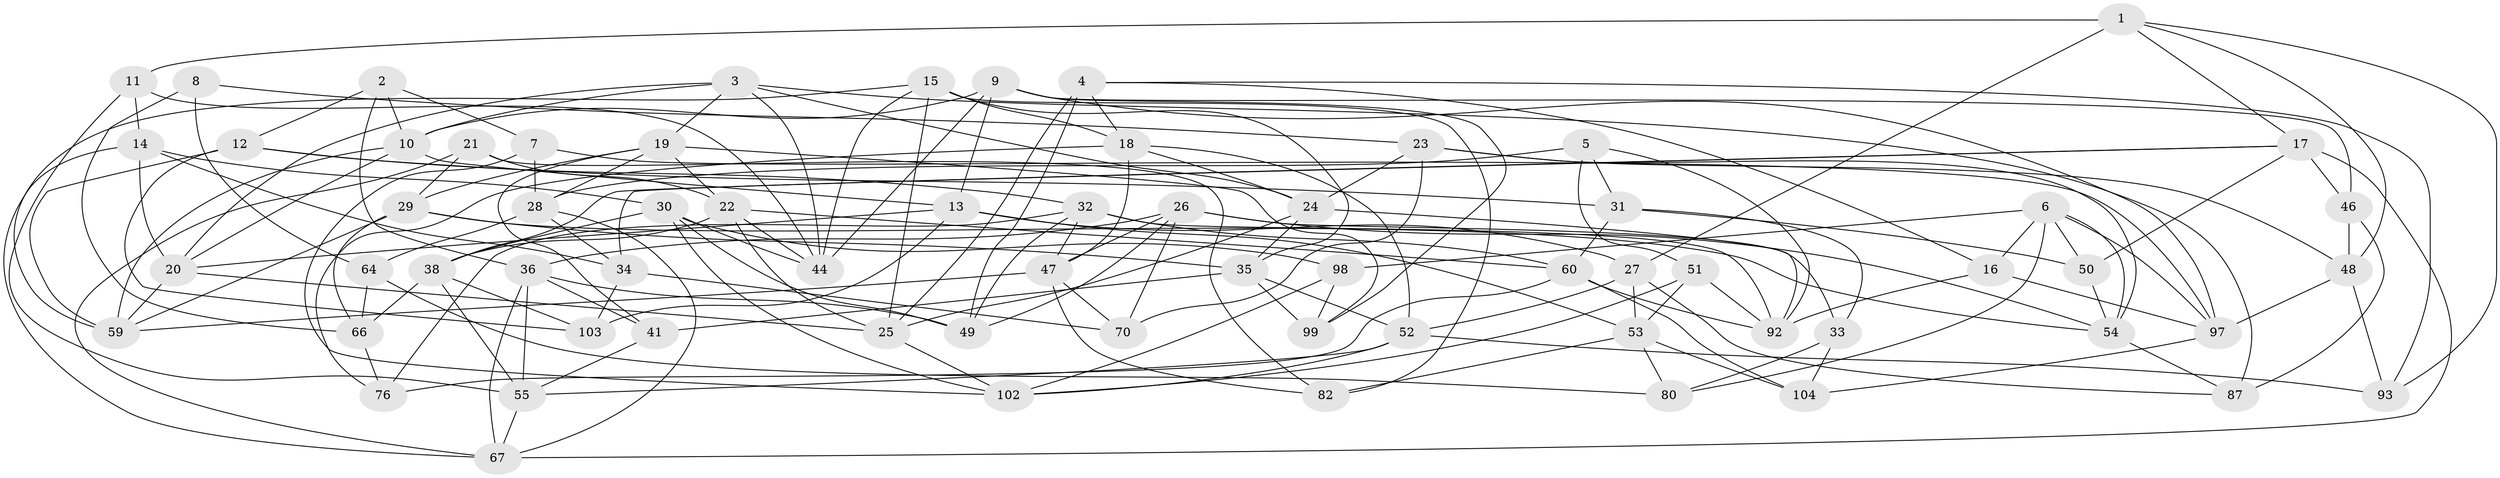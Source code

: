 // original degree distribution, {4: 1.0}
// Generated by graph-tools (version 1.1) at 2025/42/03/06/25 10:42:19]
// undirected, 67 vertices, 172 edges
graph export_dot {
graph [start="1"]
  node [color=gray90,style=filled];
  1 [super="+62"];
  2;
  3 [super="+56"];
  4 [super="+45"];
  5;
  6 [super="+101"];
  7;
  8;
  9 [super="+95"];
  10 [super="+88"];
  11;
  12 [super="+84"];
  13 [super="+78"];
  14 [super="+83"];
  15 [super="+39"];
  16;
  17 [super="+71"];
  18 [super="+81"];
  19 [super="+65"];
  20 [super="+43"];
  21;
  22 [super="+79"];
  23 [super="+85"];
  24 [super="+75"];
  25 [super="+74"];
  26 [super="+57"];
  27 [super="+90"];
  28 [super="+68"];
  29 [super="+42"];
  30 [super="+58"];
  31 [super="+63"];
  32 [super="+37"];
  33;
  34 [super="+94"];
  35 [super="+40"];
  36 [super="+86"];
  38 [super="+72"];
  41;
  44 [super="+91"];
  46;
  47 [super="+73"];
  48 [super="+96"];
  49 [super="+110"];
  50;
  51;
  52 [super="+100"];
  53 [super="+89"];
  54 [super="+108"];
  55 [super="+61"];
  59 [super="+69"];
  60 [super="+111"];
  64;
  66 [super="+77"];
  67 [super="+107"];
  70;
  76;
  80;
  82;
  87;
  92 [super="+105"];
  93;
  97 [super="+109"];
  98;
  99;
  102 [super="+106"];
  103;
  104;
  1 -- 17;
  1 -- 93;
  1 -- 48;
  1 -- 11;
  1 -- 27 [weight=2];
  2 -- 7;
  2 -- 36;
  2 -- 10;
  2 -- 12;
  3 -- 87;
  3 -- 19;
  3 -- 44;
  3 -- 20;
  3 -- 10;
  3 -- 24;
  4 -- 16;
  4 -- 25;
  4 -- 49 [weight=2];
  4 -- 18;
  4 -- 93;
  5 -- 51;
  5 -- 92;
  5 -- 31;
  5 -- 28;
  6 -- 80;
  6 -- 16;
  6 -- 97;
  6 -- 54;
  6 -- 98;
  6 -- 50;
  7 -- 28;
  7 -- 97;
  7 -- 102;
  8 -- 66 [weight=2];
  8 -- 64;
  8 -- 23;
  9 -- 10;
  9 -- 99;
  9 -- 13;
  9 -- 46;
  9 -- 97;
  9 -- 44;
  10 -- 20;
  10 -- 13;
  10 -- 59;
  11 -- 55;
  11 -- 44;
  11 -- 14;
  12 -- 103;
  12 -- 32;
  12 -- 31 [weight=2];
  12 -- 59;
  13 -- 20;
  13 -- 103;
  13 -- 27;
  13 -- 53;
  14 -- 67;
  14 -- 30;
  14 -- 34 [weight=2];
  14 -- 20;
  15 -- 82;
  15 -- 35;
  15 -- 25;
  15 -- 18;
  15 -- 59;
  15 -- 44;
  16 -- 92;
  16 -- 97;
  17 -- 46;
  17 -- 34;
  17 -- 50;
  17 -- 67;
  17 -- 38;
  18 -- 24;
  18 -- 76;
  18 -- 52;
  18 -- 47;
  19 -- 99;
  19 -- 28;
  19 -- 41;
  19 -- 22;
  19 -- 29;
  20 -- 25;
  20 -- 59;
  21 -- 29;
  21 -- 82;
  21 -- 22;
  21 -- 67;
  22 -- 44;
  22 -- 60;
  22 -- 25;
  22 -- 38;
  23 -- 48 [weight=2];
  23 -- 54;
  23 -- 70;
  23 -- 24;
  24 -- 92;
  24 -- 25;
  24 -- 35;
  25 -- 102;
  26 -- 54;
  26 -- 47;
  26 -- 49;
  26 -- 70;
  26 -- 33;
  26 -- 36;
  27 -- 87;
  27 -- 52;
  27 -- 53;
  28 -- 34;
  28 -- 64;
  28 -- 67;
  29 -- 54;
  29 -- 66;
  29 -- 59;
  29 -- 35;
  30 -- 38;
  30 -- 98;
  30 -- 44;
  30 -- 49;
  30 -- 102;
  31 -- 50;
  31 -- 60;
  31 -- 33;
  32 -- 92;
  32 -- 47;
  32 -- 76;
  32 -- 49;
  32 -- 60;
  33 -- 80;
  33 -- 104;
  34 -- 70;
  34 -- 103;
  35 -- 52;
  35 -- 99;
  35 -- 41;
  36 -- 49;
  36 -- 41;
  36 -- 67;
  36 -- 55;
  38 -- 66;
  38 -- 103;
  38 -- 55;
  41 -- 55;
  46 -- 87;
  46 -- 48;
  47 -- 82;
  47 -- 70;
  47 -- 59;
  48 -- 97;
  48 -- 93;
  50 -- 54;
  51 -- 102;
  51 -- 53;
  51 -- 92;
  52 -- 93;
  52 -- 55;
  52 -- 102;
  53 -- 82;
  53 -- 104;
  53 -- 80;
  54 -- 87;
  55 -- 67;
  60 -- 76;
  60 -- 104;
  60 -- 92;
  64 -- 80;
  64 -- 66;
  66 -- 76;
  97 -- 104;
  98 -- 102;
  98 -- 99;
}
